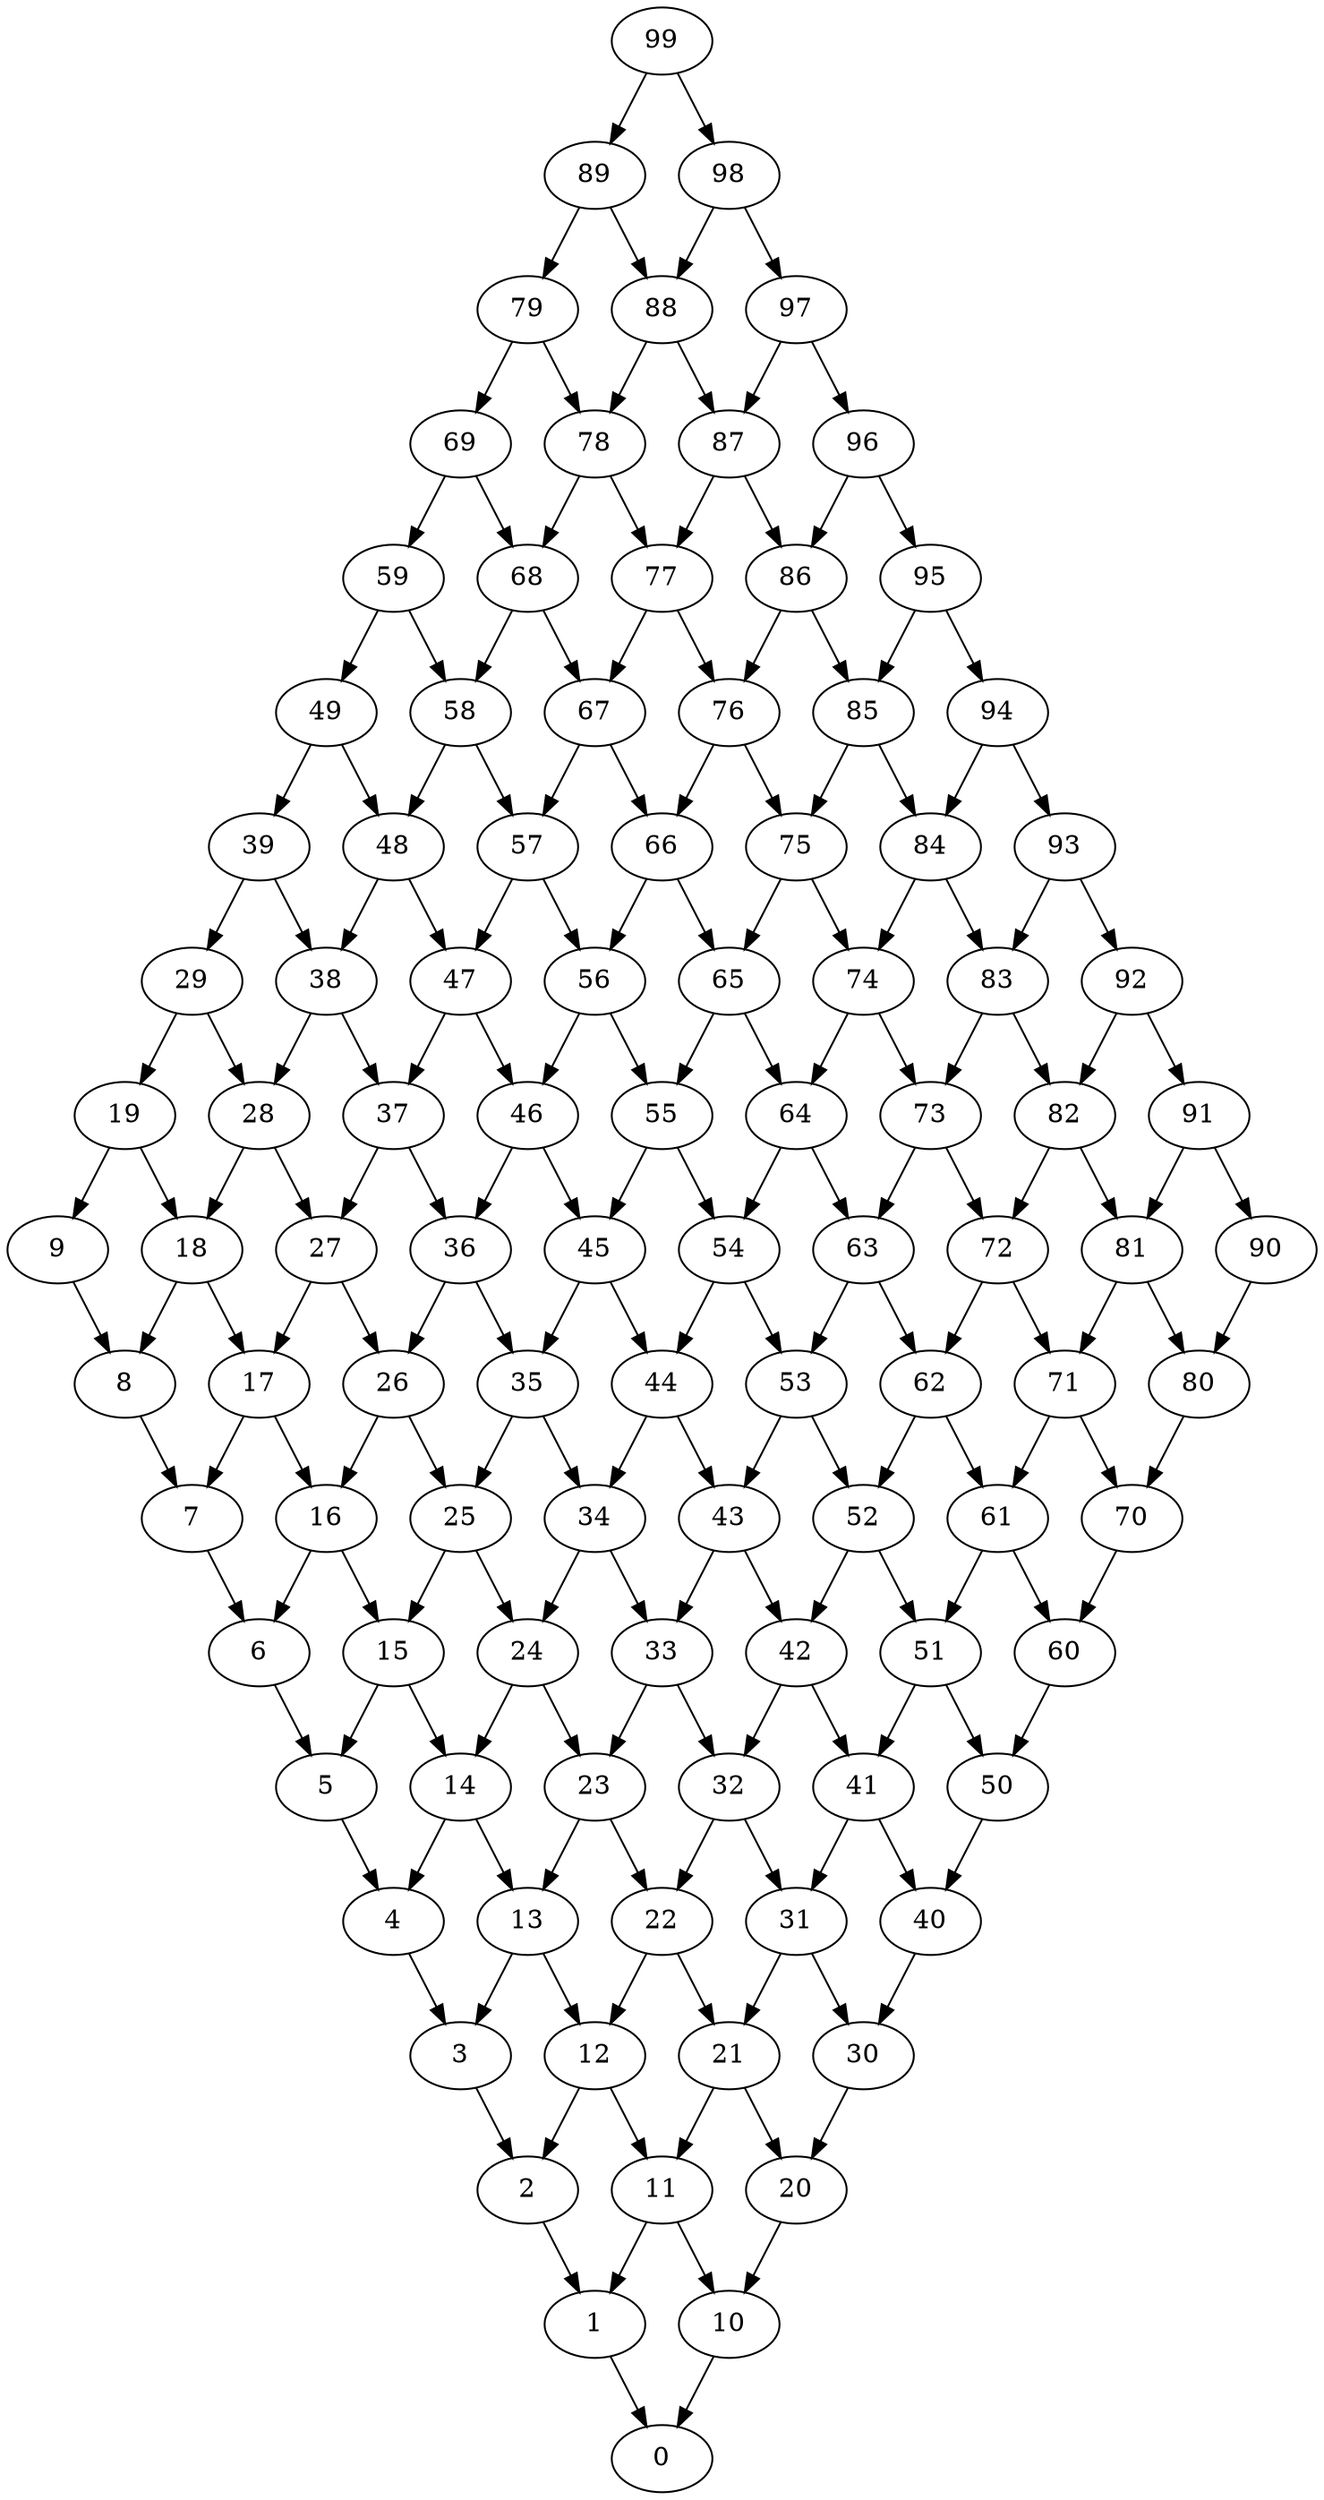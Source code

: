 digraph Grid_columns_10_rows_10 {
0;
1;
2;
3;
4;
5;
6;
7;
8;
9;
10;
11;
12;
13;
14;
15;
16;
17;
18;
19;
20;
21;
22;
23;
24;
25;
26;
27;
28;
29;
30;
31;
32;
33;
34;
35;
36;
37;
38;
39;
40;
41;
42;
43;
44;
45;
46;
47;
48;
49;
50;
51;
52;
53;
54;
55;
56;
57;
58;
59;
60;
61;
62;
63;
64;
65;
66;
67;
68;
69;
70;
71;
72;
73;
74;
75;
76;
77;
78;
79;
80;
81;
82;
83;
84;
85;
86;
87;
88;
89;
90;
91;
92;
93;
94;
95;
96;
97;
98;
99;
1 -> 0;
2 -> 1;
3 -> 2;
4 -> 3;
5 -> 4;
6 -> 5;
7 -> 6;
8 -> 7;
9 -> 8;
10 -> 0;
11 -> 10;
11 -> 1;
12 -> 11;
12 -> 2;
13 -> 12;
13 -> 3;
14 -> 13;
14 -> 4;
15 -> 14;
15 -> 5;
16 -> 15;
16 -> 6;
17 -> 16;
17 -> 7;
18 -> 17;
18 -> 8;
19 -> 18;
19 -> 9;
20 -> 10;
21 -> 20;
21 -> 11;
22 -> 21;
22 -> 12;
23 -> 22;
23 -> 13;
24 -> 23;
24 -> 14;
25 -> 24;
25 -> 15;
26 -> 25;
26 -> 16;
27 -> 26;
27 -> 17;
28 -> 27;
28 -> 18;
29 -> 28;
29 -> 19;
30 -> 20;
31 -> 30;
31 -> 21;
32 -> 31;
32 -> 22;
33 -> 32;
33 -> 23;
34 -> 33;
34 -> 24;
35 -> 34;
35 -> 25;
36 -> 35;
36 -> 26;
37 -> 36;
37 -> 27;
38 -> 37;
38 -> 28;
39 -> 38;
39 -> 29;
40 -> 30;
41 -> 40;
41 -> 31;
42 -> 41;
42 -> 32;
43 -> 42;
43 -> 33;
44 -> 43;
44 -> 34;
45 -> 44;
45 -> 35;
46 -> 45;
46 -> 36;
47 -> 46;
47 -> 37;
48 -> 47;
48 -> 38;
49 -> 48;
49 -> 39;
50 -> 40;
51 -> 50;
51 -> 41;
52 -> 51;
52 -> 42;
53 -> 52;
53 -> 43;
54 -> 53;
54 -> 44;
55 -> 54;
55 -> 45;
56 -> 55;
56 -> 46;
57 -> 56;
57 -> 47;
58 -> 57;
58 -> 48;
59 -> 58;
59 -> 49;
60 -> 50;
61 -> 60;
61 -> 51;
62 -> 61;
62 -> 52;
63 -> 62;
63 -> 53;
64 -> 63;
64 -> 54;
65 -> 64;
65 -> 55;
66 -> 65;
66 -> 56;
67 -> 66;
67 -> 57;
68 -> 67;
68 -> 58;
69 -> 68;
69 -> 59;
70 -> 60;
71 -> 70;
71 -> 61;
72 -> 71;
72 -> 62;
73 -> 72;
73 -> 63;
74 -> 73;
74 -> 64;
75 -> 74;
75 -> 65;
76 -> 75;
76 -> 66;
77 -> 76;
77 -> 67;
78 -> 77;
78 -> 68;
79 -> 78;
79 -> 69;
80 -> 70;
81 -> 80;
81 -> 71;
82 -> 81;
82 -> 72;
83 -> 82;
83 -> 73;
84 -> 83;
84 -> 74;
85 -> 84;
85 -> 75;
86 -> 85;
86 -> 76;
87 -> 86;
87 -> 77;
88 -> 87;
88 -> 78;
89 -> 88;
89 -> 79;
90 -> 80;
91 -> 90;
91 -> 81;
92 -> 91;
92 -> 82;
93 -> 92;
93 -> 83;
94 -> 93;
94 -> 84;
95 -> 94;
95 -> 85;
96 -> 95;
96 -> 86;
97 -> 96;
97 -> 87;
98 -> 97;
98 -> 88;
99 -> 98;
99 -> 89;
}
